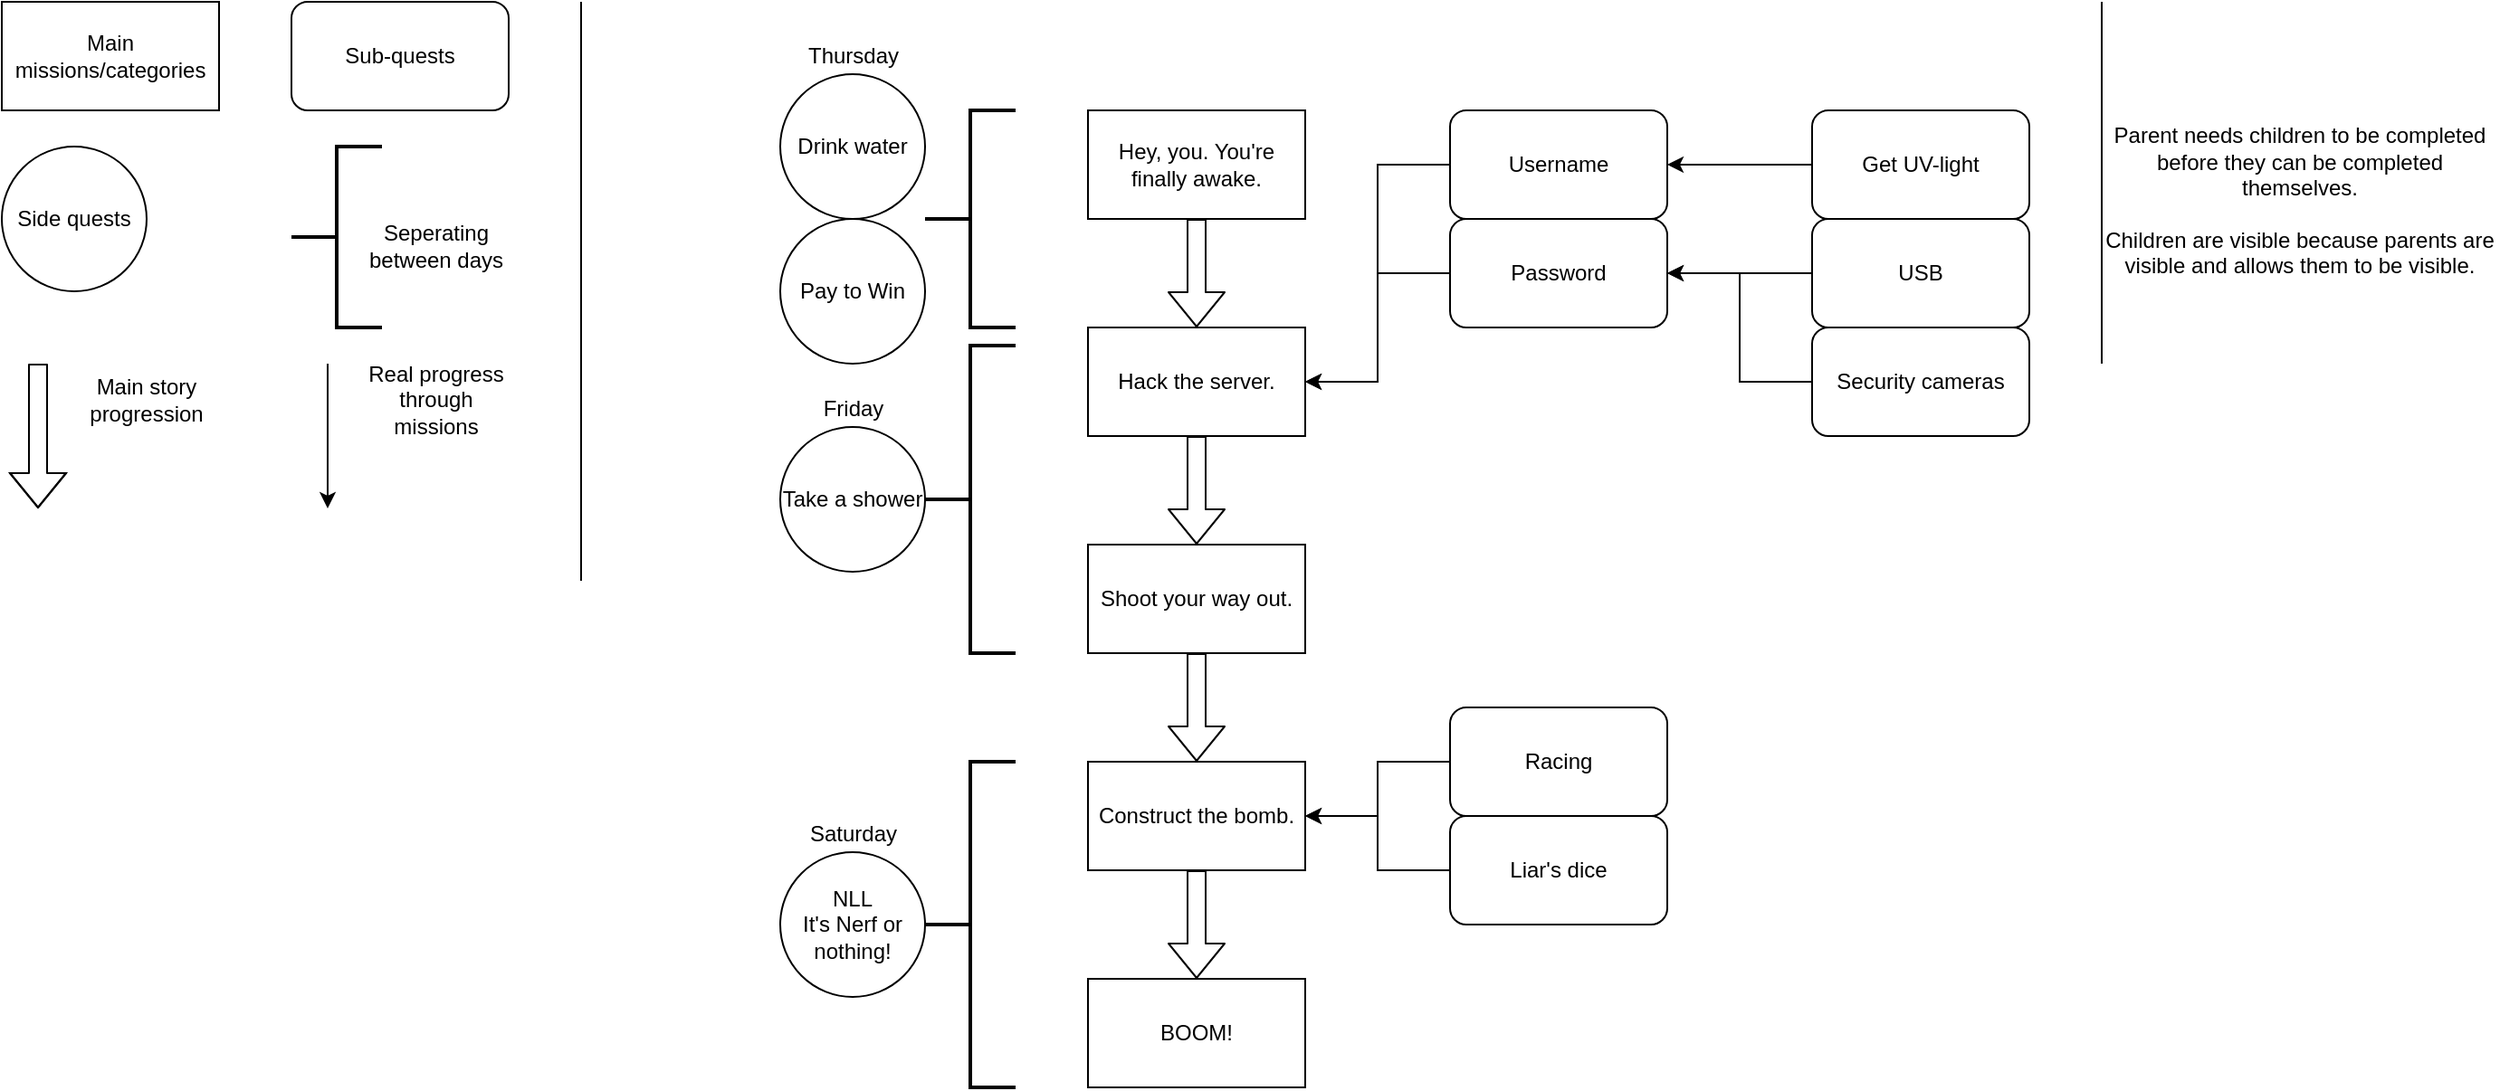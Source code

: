 <mxfile version="15.2.9" type="github">
  <diagram id="rs_gm9d7M8JPY6wh1Piz" name="Page-1">
    <mxGraphModel dx="1422" dy="774" grid="1" gridSize="10" guides="1" tooltips="1" connect="1" arrows="1" fold="1" page="1" pageScale="1" pageWidth="827" pageHeight="1169" math="0" shadow="0">
      <root>
        <mxCell id="0" />
        <mxCell id="1" parent="0" />
        <mxCell id="WuQgfKXit7fRZl0_ulul-1" value="Hey, you. You&#39;re finally awake." style="rounded=0;whiteSpace=wrap;html=1;" parent="1" vertex="1">
          <mxGeometry x="600" y="60" width="120" height="60" as="geometry" />
        </mxCell>
        <mxCell id="WuQgfKXit7fRZl0_ulul-6" value="Hack the server." style="rounded=0;whiteSpace=wrap;html=1;" parent="1" vertex="1">
          <mxGeometry x="600" y="180" width="120" height="60" as="geometry" />
        </mxCell>
        <mxCell id="WuQgfKXit7fRZl0_ulul-8" value="Main missions/categories" style="rounded=0;whiteSpace=wrap;html=1;" parent="1" vertex="1">
          <mxGeometry width="120" height="60" as="geometry" />
        </mxCell>
        <mxCell id="WuQgfKXit7fRZl0_ulul-9" value="Sub-quests" style="rounded=1;whiteSpace=wrap;html=1;" parent="1" vertex="1">
          <mxGeometry x="160" width="120" height="60" as="geometry" />
        </mxCell>
        <mxCell id="WuQgfKXit7fRZl0_ulul-13" value="Construct the bomb." style="rounded=0;whiteSpace=wrap;html=1;" parent="1" vertex="1">
          <mxGeometry x="600" y="420" width="120" height="60" as="geometry" />
        </mxCell>
        <mxCell id="WuQgfKXit7fRZl0_ulul-14" value="Side quests" style="ellipse;whiteSpace=wrap;html=1;aspect=fixed;" parent="1" vertex="1">
          <mxGeometry y="80" width="80" height="80" as="geometry" />
        </mxCell>
        <mxCell id="WuQgfKXit7fRZl0_ulul-15" value="BOOM!" style="rounded=0;whiteSpace=wrap;html=1;" parent="1" vertex="1">
          <mxGeometry x="600" y="540" width="120" height="60" as="geometry" />
        </mxCell>
        <mxCell id="WuQgfKXit7fRZl0_ulul-18" value="Shoot your way out." style="rounded=0;whiteSpace=wrap;html=1;" parent="1" vertex="1">
          <mxGeometry x="600" y="300" width="120" height="60" as="geometry" />
        </mxCell>
        <mxCell id="WuQgfKXit7fRZl0_ulul-60" style="edgeStyle=orthogonalEdgeStyle;rounded=0;orthogonalLoop=1;jettySize=auto;html=1;entryX=1;entryY=0.5;entryDx=0;entryDy=0;" parent="1" source="WuQgfKXit7fRZl0_ulul-24" target="WuQgfKXit7fRZl0_ulul-6" edge="1">
          <mxGeometry relative="1" as="geometry" />
        </mxCell>
        <mxCell id="WuQgfKXit7fRZl0_ulul-24" value="Password" style="rounded=1;whiteSpace=wrap;html=1;" parent="1" vertex="1">
          <mxGeometry x="800" y="120" width="120" height="60" as="geometry" />
        </mxCell>
        <mxCell id="WuQgfKXit7fRZl0_ulul-59" style="edgeStyle=orthogonalEdgeStyle;rounded=0;orthogonalLoop=1;jettySize=auto;html=1;entryX=1;entryY=0.5;entryDx=0;entryDy=0;" parent="1" source="WuQgfKXit7fRZl0_ulul-26" target="WuQgfKXit7fRZl0_ulul-6" edge="1">
          <mxGeometry relative="1" as="geometry" />
        </mxCell>
        <mxCell id="WuQgfKXit7fRZl0_ulul-26" value="Username" style="rounded=1;whiteSpace=wrap;html=1;" parent="1" vertex="1">
          <mxGeometry x="800" y="60" width="120" height="60" as="geometry" />
        </mxCell>
        <mxCell id="WuQgfKXit7fRZl0_ulul-62" style="edgeStyle=orthogonalEdgeStyle;rounded=0;orthogonalLoop=1;jettySize=auto;html=1;entryX=1;entryY=0.5;entryDx=0;entryDy=0;" parent="1" source="WuQgfKXit7fRZl0_ulul-41" target="WuQgfKXit7fRZl0_ulul-24" edge="1">
          <mxGeometry relative="1" as="geometry" />
        </mxCell>
        <mxCell id="WuQgfKXit7fRZl0_ulul-41" value="Security cameras" style="rounded=1;whiteSpace=wrap;html=1;" parent="1" vertex="1">
          <mxGeometry x="1000" y="180" width="120" height="60" as="geometry" />
        </mxCell>
        <mxCell id="WuQgfKXit7fRZl0_ulul-61" style="edgeStyle=orthogonalEdgeStyle;rounded=0;orthogonalLoop=1;jettySize=auto;html=1;entryX=1;entryY=0.5;entryDx=0;entryDy=0;" parent="1" source="WuQgfKXit7fRZl0_ulul-42" target="WuQgfKXit7fRZl0_ulul-24" edge="1">
          <mxGeometry relative="1" as="geometry" />
        </mxCell>
        <mxCell id="WuQgfKXit7fRZl0_ulul-42" value="USB" style="rounded=1;whiteSpace=wrap;html=1;" parent="1" vertex="1">
          <mxGeometry x="1000" y="120" width="120" height="60" as="geometry" />
        </mxCell>
        <mxCell id="WuQgfKXit7fRZl0_ulul-63" style="edgeStyle=orthogonalEdgeStyle;rounded=0;orthogonalLoop=1;jettySize=auto;html=1;entryX=1;entryY=0.5;entryDx=0;entryDy=0;" parent="1" source="WuQgfKXit7fRZl0_ulul-47" target="WuQgfKXit7fRZl0_ulul-13" edge="1">
          <mxGeometry relative="1" as="geometry" />
        </mxCell>
        <mxCell id="WuQgfKXit7fRZl0_ulul-47" value="Racing" style="rounded=1;whiteSpace=wrap;html=1;" parent="1" vertex="1">
          <mxGeometry x="800" y="390" width="120" height="60" as="geometry" />
        </mxCell>
        <mxCell id="WuQgfKXit7fRZl0_ulul-64" style="edgeStyle=orthogonalEdgeStyle;rounded=0;orthogonalLoop=1;jettySize=auto;html=1;entryX=1;entryY=0.5;entryDx=0;entryDy=0;" parent="1" source="WuQgfKXit7fRZl0_ulul-48" target="WuQgfKXit7fRZl0_ulul-13" edge="1">
          <mxGeometry relative="1" as="geometry" />
        </mxCell>
        <mxCell id="WuQgfKXit7fRZl0_ulul-48" value="Liar&#39;s dice" style="rounded=1;whiteSpace=wrap;html=1;" parent="1" vertex="1">
          <mxGeometry x="800" y="450" width="120" height="60" as="geometry" />
        </mxCell>
        <mxCell id="WuQgfKXit7fRZl0_ulul-65" value="" style="shape=flexArrow;endArrow=classic;html=1;exitX=0.5;exitY=1;exitDx=0;exitDy=0;entryX=0.5;entryY=0;entryDx=0;entryDy=0;" parent="1" source="WuQgfKXit7fRZl0_ulul-1" target="WuQgfKXit7fRZl0_ulul-6" edge="1">
          <mxGeometry width="50" height="50" relative="1" as="geometry">
            <mxPoint x="690" y="190" as="sourcePoint" />
            <mxPoint x="740" y="140" as="targetPoint" />
          </mxGeometry>
        </mxCell>
        <mxCell id="WuQgfKXit7fRZl0_ulul-67" value="" style="shape=flexArrow;endArrow=classic;html=1;exitX=0.5;exitY=1;exitDx=0;exitDy=0;" parent="1" source="WuQgfKXit7fRZl0_ulul-6" target="WuQgfKXit7fRZl0_ulul-18" edge="1">
          <mxGeometry width="50" height="50" relative="1" as="geometry">
            <mxPoint x="690" y="310" as="sourcePoint" />
            <mxPoint x="740" y="260" as="targetPoint" />
          </mxGeometry>
        </mxCell>
        <mxCell id="WuQgfKXit7fRZl0_ulul-68" value="" style="shape=flexArrow;endArrow=classic;html=1;exitX=0.5;exitY=1;exitDx=0;exitDy=0;entryX=0.5;entryY=0;entryDx=0;entryDy=0;" parent="1" source="WuQgfKXit7fRZl0_ulul-18" target="WuQgfKXit7fRZl0_ulul-13" edge="1">
          <mxGeometry width="50" height="50" relative="1" as="geometry">
            <mxPoint x="690" y="380" as="sourcePoint" />
            <mxPoint x="740" y="330" as="targetPoint" />
          </mxGeometry>
        </mxCell>
        <mxCell id="WuQgfKXit7fRZl0_ulul-69" value="" style="shape=flexArrow;endArrow=classic;html=1;exitX=0.5;exitY=1;exitDx=0;exitDy=0;entryX=0.5;entryY=0;entryDx=0;entryDy=0;" parent="1" source="WuQgfKXit7fRZl0_ulul-13" target="WuQgfKXit7fRZl0_ulul-15" edge="1">
          <mxGeometry width="50" height="50" relative="1" as="geometry">
            <mxPoint x="690" y="530" as="sourcePoint" />
            <mxPoint x="740" y="480" as="targetPoint" />
          </mxGeometry>
        </mxCell>
        <mxCell id="WuQgfKXit7fRZl0_ulul-76" value="" style="shape=flexArrow;endArrow=classic;html=1;" parent="1" edge="1">
          <mxGeometry width="50" height="50" relative="1" as="geometry">
            <mxPoint x="20" y="200" as="sourcePoint" />
            <mxPoint x="20" y="280" as="targetPoint" />
            <Array as="points">
              <mxPoint x="20" y="210" />
            </Array>
          </mxGeometry>
        </mxCell>
        <mxCell id="WuQgfKXit7fRZl0_ulul-77" value="Main story progression" style="text;html=1;strokeColor=none;fillColor=none;align=center;verticalAlign=middle;whiteSpace=wrap;rounded=0;" parent="1" vertex="1">
          <mxGeometry x="40" y="200" width="80" height="40" as="geometry" />
        </mxCell>
        <mxCell id="WuQgfKXit7fRZl0_ulul-78" value="" style="endArrow=classic;html=1;" parent="1" edge="1">
          <mxGeometry width="50" height="50" relative="1" as="geometry">
            <mxPoint x="180" y="200" as="sourcePoint" />
            <mxPoint x="180" y="280" as="targetPoint" />
          </mxGeometry>
        </mxCell>
        <mxCell id="WuQgfKXit7fRZl0_ulul-79" value="Real progress through missions" style="text;html=1;strokeColor=none;fillColor=none;align=center;verticalAlign=middle;whiteSpace=wrap;rounded=0;" parent="1" vertex="1">
          <mxGeometry x="200" y="200" width="80" height="40" as="geometry" />
        </mxCell>
        <mxCell id="WuQgfKXit7fRZl0_ulul-83" value="Drink water" style="ellipse;whiteSpace=wrap;html=1;aspect=fixed;" parent="1" vertex="1">
          <mxGeometry x="430" y="40" width="80" height="80" as="geometry" />
        </mxCell>
        <mxCell id="WuQgfKXit7fRZl0_ulul-85" style="edgeStyle=orthogonalEdgeStyle;rounded=0;orthogonalLoop=1;jettySize=auto;html=1;entryX=1;entryY=0.5;entryDx=0;entryDy=0;" parent="1" source="WuQgfKXit7fRZl0_ulul-84" target="WuQgfKXit7fRZl0_ulul-26" edge="1">
          <mxGeometry relative="1" as="geometry" />
        </mxCell>
        <mxCell id="WuQgfKXit7fRZl0_ulul-84" value="Get UV-light" style="rounded=1;whiteSpace=wrap;html=1;" parent="1" vertex="1">
          <mxGeometry x="1000" y="60" width="120" height="60" as="geometry" />
        </mxCell>
        <mxCell id="WuQgfKXit7fRZl0_ulul-87" value="Pay to Win" style="ellipse;whiteSpace=wrap;html=1;aspect=fixed;" parent="1" vertex="1">
          <mxGeometry x="430" y="120" width="80" height="80" as="geometry" />
        </mxCell>
        <mxCell id="WuQgfKXit7fRZl0_ulul-88" value="Take a shower" style="ellipse;whiteSpace=wrap;html=1;aspect=fixed;" parent="1" vertex="1">
          <mxGeometry x="430" y="235" width="80" height="80" as="geometry" />
        </mxCell>
        <mxCell id="WuQgfKXit7fRZl0_ulul-89" value="NLL&lt;br&gt;It&#39;s Nerf or nothing!" style="ellipse;whiteSpace=wrap;html=1;aspect=fixed;" parent="1" vertex="1">
          <mxGeometry x="430" y="470" width="80" height="80" as="geometry" />
        </mxCell>
        <mxCell id="WuQgfKXit7fRZl0_ulul-92" value="Thursday" style="text;html=1;align=center;verticalAlign=middle;resizable=0;points=[];autosize=1;" parent="1" vertex="1">
          <mxGeometry x="435" y="20" width="70" height="20" as="geometry" />
        </mxCell>
        <mxCell id="WuQgfKXit7fRZl0_ulul-93" value="Friday" style="text;html=1;align=center;verticalAlign=middle;resizable=0;points=[];autosize=1;" parent="1" vertex="1">
          <mxGeometry x="445" y="215" width="50" height="20" as="geometry" />
        </mxCell>
        <mxCell id="WuQgfKXit7fRZl0_ulul-94" value="Saturday" style="text;html=1;align=center;verticalAlign=middle;resizable=0;points=[];autosize=1;" parent="1" vertex="1">
          <mxGeometry x="440" y="450" width="60" height="20" as="geometry" />
        </mxCell>
        <mxCell id="WuQgfKXit7fRZl0_ulul-108" value="" style="strokeWidth=2;html=1;shape=mxgraph.flowchart.annotation_2;align=left;labelPosition=right;pointerEvents=1;" parent="1" vertex="1">
          <mxGeometry x="510" y="420" width="50" height="180" as="geometry" />
        </mxCell>
        <mxCell id="WuQgfKXit7fRZl0_ulul-111" value="" style="strokeWidth=2;html=1;shape=mxgraph.flowchart.annotation_2;align=left;labelPosition=right;pointerEvents=1;" parent="1" vertex="1">
          <mxGeometry x="510" y="190" width="50" height="170" as="geometry" />
        </mxCell>
        <mxCell id="WuQgfKXit7fRZl0_ulul-112" value="" style="strokeWidth=2;html=1;shape=mxgraph.flowchart.annotation_2;align=left;labelPosition=right;pointerEvents=1;" parent="1" vertex="1">
          <mxGeometry x="510" y="60" width="50" height="120" as="geometry" />
        </mxCell>
        <mxCell id="WuQgfKXit7fRZl0_ulul-113" value="" style="strokeWidth=2;html=1;shape=mxgraph.flowchart.annotation_2;align=left;labelPosition=right;pointerEvents=1;" parent="1" vertex="1">
          <mxGeometry x="160" y="80" width="50" height="100" as="geometry" />
        </mxCell>
        <mxCell id="WuQgfKXit7fRZl0_ulul-116" value="Seperating between days" style="text;html=1;strokeColor=none;fillColor=none;align=center;verticalAlign=middle;whiteSpace=wrap;rounded=0;" parent="1" vertex="1">
          <mxGeometry x="200" y="120" width="80" height="30" as="geometry" />
        </mxCell>
        <mxCell id="WuQgfKXit7fRZl0_ulul-117" value="" style="endArrow=none;html=1;" parent="1" edge="1">
          <mxGeometry width="50" height="50" relative="1" as="geometry">
            <mxPoint x="320" y="320" as="sourcePoint" />
            <mxPoint x="320" as="targetPoint" />
          </mxGeometry>
        </mxCell>
        <mxCell id="WuQgfKXit7fRZl0_ulul-121" value="Parent needs children to be completed before they can be completed themselves.&lt;br&gt;&lt;br&gt;Children are visible because parents are visible and allows them to be visible." style="text;html=1;strokeColor=none;fillColor=none;align=center;verticalAlign=middle;whiteSpace=wrap;rounded=0;" parent="1" vertex="1">
          <mxGeometry x="1160" y="60" width="219" height="100" as="geometry" />
        </mxCell>
        <mxCell id="0URPlx76RS70BOgKtLBn-3" value="" style="endArrow=none;html=1;" edge="1" parent="1">
          <mxGeometry width="50" height="50" relative="1" as="geometry">
            <mxPoint x="1160" y="200" as="sourcePoint" />
            <mxPoint x="1160" as="targetPoint" />
          </mxGeometry>
        </mxCell>
      </root>
    </mxGraphModel>
  </diagram>
</mxfile>
